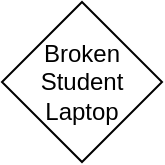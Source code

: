 <mxfile version="20.8.4" type="github">
  <diagram id="bGvrxRj8U3dmUhCTGbN-" name="Page-1">
    <mxGraphModel dx="833" dy="494" grid="1" gridSize="10" guides="1" tooltips="1" connect="1" arrows="1" fold="1" page="1" pageScale="1" pageWidth="850" pageHeight="1100" math="0" shadow="0">
      <root>
        <mxCell id="0" />
        <mxCell id="1" parent="0" />
        <mxCell id="kA7GPqTjZ7eNshGZkS2o-1" value="Broken Student Laptop" style="rhombus;whiteSpace=wrap;html=1;" vertex="1" parent="1">
          <mxGeometry x="360" y="40" width="80" height="80" as="geometry" />
        </mxCell>
      </root>
    </mxGraphModel>
  </diagram>
</mxfile>
